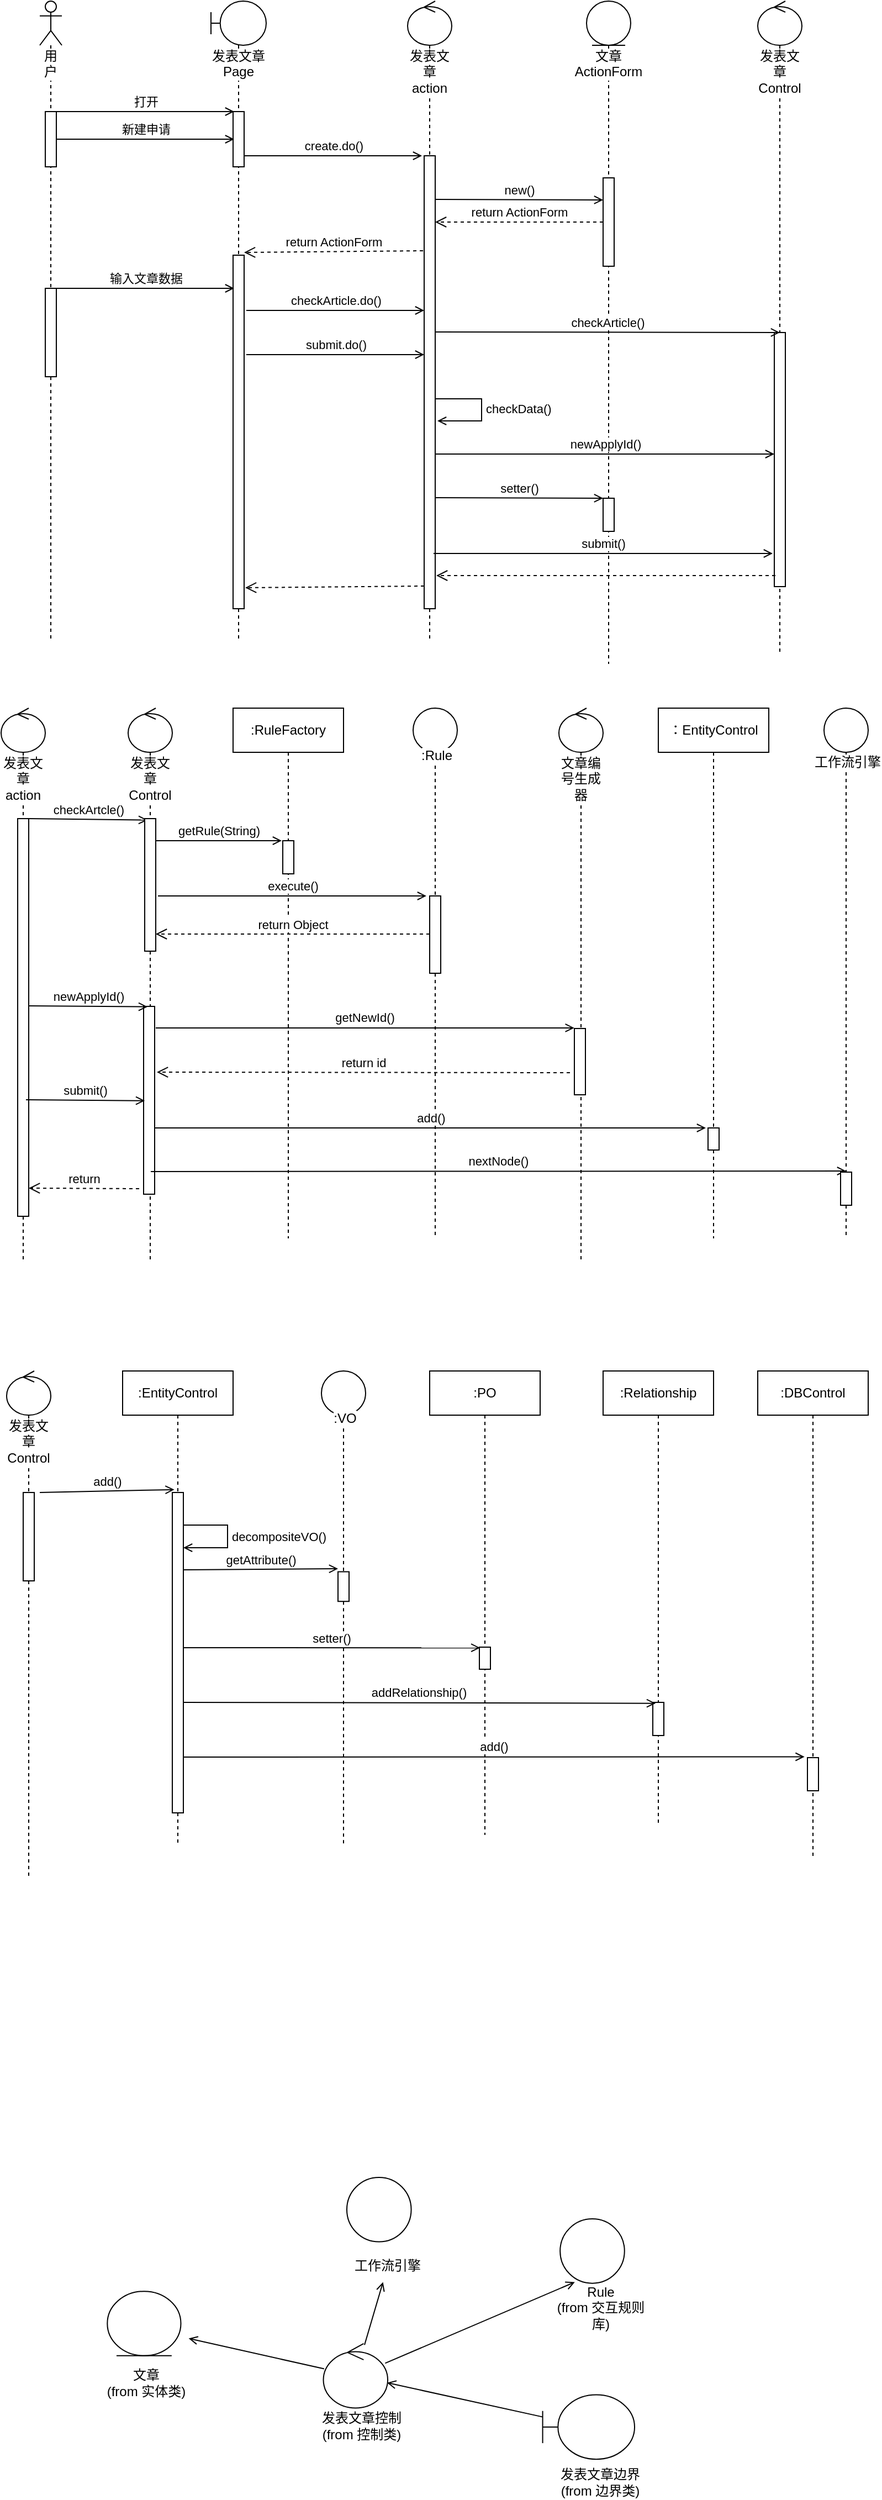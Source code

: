 <mxfile version="10.6.6" type="github"><diagram id="JTDQ1flDZBKSSQf5EzCq" name="Page-1"><mxGraphModel dx="884" dy="516" grid="1" gridSize="10" guides="1" tooltips="1" connect="1" arrows="1" fold="1" page="1" pageScale="1" pageWidth="827" pageHeight="1169" math="0" shadow="0"><root><mxCell id="0"/><mxCell id="1" parent="0"/><mxCell id="gaG_Tp3Y6LI5JRtQcVg3-35" value="" style="group" vertex="1" connectable="0" parent="1"><mxGeometry x="70" y="40" width="690" height="600" as="geometry"/></mxCell><mxCell id="gaG_Tp3Y6LI5JRtQcVg3-1" value="用户" style="shape=umlLifeline;participant=umlActor;perimeter=lifelinePerimeter;whiteSpace=wrap;html=1;container=1;collapsible=0;recursiveResize=0;verticalAlign=top;spacingTop=36;labelBackgroundColor=#ffffff;outlineConnect=0;" vertex="1" parent="gaG_Tp3Y6LI5JRtQcVg3-35"><mxGeometry width="20" height="580" as="geometry"/></mxCell><mxCell id="gaG_Tp3Y6LI5JRtQcVg3-6" value="" style="html=1;points=[];perimeter=orthogonalPerimeter;" vertex="1" parent="gaG_Tp3Y6LI5JRtQcVg3-1"><mxGeometry x="5" y="100" width="10" height="50" as="geometry"/></mxCell><mxCell id="gaG_Tp3Y6LI5JRtQcVg3-20" value="" style="html=1;points=[];perimeter=orthogonalPerimeter;" vertex="1" parent="gaG_Tp3Y6LI5JRtQcVg3-1"><mxGeometry x="5" y="260" width="10" height="80" as="geometry"/></mxCell><mxCell id="gaG_Tp3Y6LI5JRtQcVg3-2" value="发表文章Page" style="shape=umlLifeline;participant=umlBoundary;perimeter=lifelinePerimeter;whiteSpace=wrap;html=1;container=1;collapsible=0;recursiveResize=0;verticalAlign=top;spacingTop=36;labelBackgroundColor=#ffffff;outlineConnect=0;" vertex="1" parent="gaG_Tp3Y6LI5JRtQcVg3-35"><mxGeometry x="155" width="50" height="580" as="geometry"/></mxCell><mxCell id="gaG_Tp3Y6LI5JRtQcVg3-7" value="" style="html=1;points=[];perimeter=orthogonalPerimeter;" vertex="1" parent="gaG_Tp3Y6LI5JRtQcVg3-2"><mxGeometry x="20" y="100" width="10" height="50" as="geometry"/></mxCell><mxCell id="gaG_Tp3Y6LI5JRtQcVg3-18" value="" style="html=1;points=[];perimeter=orthogonalPerimeter;" vertex="1" parent="gaG_Tp3Y6LI5JRtQcVg3-2"><mxGeometry x="20" y="230" width="10" height="320" as="geometry"/></mxCell><mxCell id="gaG_Tp3Y6LI5JRtQcVg3-3" value="发表文章action" style="shape=umlLifeline;participant=umlControl;perimeter=lifelinePerimeter;whiteSpace=wrap;html=1;container=1;collapsible=0;recursiveResize=0;verticalAlign=top;spacingTop=36;labelBackgroundColor=#ffffff;outlineConnect=0;" vertex="1" parent="gaG_Tp3Y6LI5JRtQcVg3-35"><mxGeometry x="333" width="40" height="580" as="geometry"/></mxCell><mxCell id="gaG_Tp3Y6LI5JRtQcVg3-13" value="" style="html=1;points=[];perimeter=orthogonalPerimeter;" vertex="1" parent="gaG_Tp3Y6LI5JRtQcVg3-3"><mxGeometry x="15" y="140" width="10" height="410" as="geometry"/></mxCell><mxCell id="gaG_Tp3Y6LI5JRtQcVg3-4" value="文章 ActionForm" style="shape=umlLifeline;participant=umlEntity;perimeter=lifelinePerimeter;whiteSpace=wrap;html=1;container=1;collapsible=0;recursiveResize=0;verticalAlign=top;spacingTop=36;labelBackgroundColor=#ffffff;outlineConnect=0;" vertex="1" parent="gaG_Tp3Y6LI5JRtQcVg3-35"><mxGeometry x="495" width="40" height="600" as="geometry"/></mxCell><mxCell id="gaG_Tp3Y6LI5JRtQcVg3-15" value="" style="html=1;points=[];perimeter=orthogonalPerimeter;" vertex="1" parent="gaG_Tp3Y6LI5JRtQcVg3-4"><mxGeometry x="15" y="160" width="10" height="80" as="geometry"/></mxCell><mxCell id="gaG_Tp3Y6LI5JRtQcVg3-30" value="" style="html=1;points=[];perimeter=orthogonalPerimeter;" vertex="1" parent="gaG_Tp3Y6LI5JRtQcVg3-4"><mxGeometry x="15" y="450" width="10" height="30" as="geometry"/></mxCell><mxCell id="gaG_Tp3Y6LI5JRtQcVg3-5" value="发表文章Control" style="shape=umlLifeline;participant=umlControl;perimeter=lifelinePerimeter;whiteSpace=wrap;html=1;container=1;collapsible=0;recursiveResize=0;verticalAlign=top;spacingTop=36;labelBackgroundColor=#ffffff;outlineConnect=0;" vertex="1" parent="gaG_Tp3Y6LI5JRtQcVg3-35"><mxGeometry x="650" width="40" height="590" as="geometry"/></mxCell><mxCell id="gaG_Tp3Y6LI5JRtQcVg3-24" value="" style="html=1;points=[];perimeter=orthogonalPerimeter;" vertex="1" parent="gaG_Tp3Y6LI5JRtQcVg3-5"><mxGeometry x="15" y="300" width="10" height="230" as="geometry"/></mxCell><mxCell id="gaG_Tp3Y6LI5JRtQcVg3-10" value="打开" style="html=1;verticalAlign=bottom;endArrow=open;entryX=0.1;entryY=0;entryDx=0;entryDy=0;entryPerimeter=0;endFill=0;" edge="1" parent="gaG_Tp3Y6LI5JRtQcVg3-35" target="gaG_Tp3Y6LI5JRtQcVg3-7"><mxGeometry width="80" relative="1" as="geometry"><mxPoint x="15" y="100" as="sourcePoint"/><mxPoint x="95" y="100" as="targetPoint"/></mxGeometry></mxCell><mxCell id="gaG_Tp3Y6LI5JRtQcVg3-11" value="新建申请" style="html=1;verticalAlign=bottom;endArrow=open;entryX=0.1;entryY=0;entryDx=0;entryDy=0;entryPerimeter=0;endFill=0;" edge="1" parent="gaG_Tp3Y6LI5JRtQcVg3-35"><mxGeometry width="80" relative="1" as="geometry"><mxPoint x="15" y="125" as="sourcePoint"/><mxPoint x="176" y="125" as="targetPoint"/></mxGeometry></mxCell><mxCell id="gaG_Tp3Y6LI5JRtQcVg3-14" value="create.do()&lt;br&gt;" style="html=1;verticalAlign=bottom;endArrow=open;entryX=0.1;entryY=0;entryDx=0;entryDy=0;entryPerimeter=0;endFill=0;" edge="1" parent="gaG_Tp3Y6LI5JRtQcVg3-35"><mxGeometry width="80" relative="1" as="geometry"><mxPoint x="185" y="140" as="sourcePoint"/><mxPoint x="346" y="140" as="targetPoint"/></mxGeometry></mxCell><mxCell id="gaG_Tp3Y6LI5JRtQcVg3-16" value="new()&lt;br&gt;" style="html=1;verticalAlign=bottom;endArrow=open;endFill=0;" edge="1" parent="gaG_Tp3Y6LI5JRtQcVg3-35"><mxGeometry width="80" relative="1" as="geometry"><mxPoint x="358" y="179.5" as="sourcePoint"/><mxPoint x="510" y="180" as="targetPoint"/></mxGeometry></mxCell><mxCell id="gaG_Tp3Y6LI5JRtQcVg3-17" value="return ActionForm" style="html=1;verticalAlign=bottom;endArrow=open;dashed=1;endSize=8;" edge="1" parent="gaG_Tp3Y6LI5JRtQcVg3-35" source="gaG_Tp3Y6LI5JRtQcVg3-15" target="gaG_Tp3Y6LI5JRtQcVg3-13"><mxGeometry relative="1" as="geometry"><mxPoint x="470" y="210" as="sourcePoint"/><mxPoint x="390" y="210" as="targetPoint"/></mxGeometry></mxCell><mxCell id="gaG_Tp3Y6LI5JRtQcVg3-19" value="return ActionForm" style="html=1;verticalAlign=bottom;endArrow=open;dashed=1;endSize=8;exitX=-0.1;exitY=0.49;exitDx=0;exitDy=0;exitPerimeter=0;" edge="1" parent="gaG_Tp3Y6LI5JRtQcVg3-35"><mxGeometry relative="1" as="geometry"><mxPoint x="347" y="226" as="sourcePoint"/><mxPoint x="185" y="227.5" as="targetPoint"/></mxGeometry></mxCell><mxCell id="gaG_Tp3Y6LI5JRtQcVg3-21" value="输入文章数据" style="html=1;verticalAlign=bottom;endArrow=open;entryX=0.1;entryY=0;entryDx=0;entryDy=0;entryPerimeter=0;endFill=0;" edge="1" parent="gaG_Tp3Y6LI5JRtQcVg3-35"><mxGeometry width="80" relative="1" as="geometry"><mxPoint x="15" y="260" as="sourcePoint"/><mxPoint x="176" y="260" as="targetPoint"/></mxGeometry></mxCell><mxCell id="gaG_Tp3Y6LI5JRtQcVg3-23" value="checkArticle.do()&lt;br&gt;" style="html=1;verticalAlign=bottom;endArrow=open;entryX=0.1;entryY=0;entryDx=0;entryDy=0;entryPerimeter=0;endFill=0;" edge="1" parent="gaG_Tp3Y6LI5JRtQcVg3-35"><mxGeometry width="80" relative="1" as="geometry"><mxPoint x="187" y="280" as="sourcePoint"/><mxPoint x="348" y="280" as="targetPoint"/></mxGeometry></mxCell><mxCell id="gaG_Tp3Y6LI5JRtQcVg3-25" value="checkArticle()&lt;br&gt;" style="html=1;verticalAlign=bottom;endArrow=open;endFill=0;" edge="1" parent="gaG_Tp3Y6LI5JRtQcVg3-35"><mxGeometry width="80" relative="1" as="geometry"><mxPoint x="358" y="299.5" as="sourcePoint"/><mxPoint x="670" y="300" as="targetPoint"/></mxGeometry></mxCell><mxCell id="gaG_Tp3Y6LI5JRtQcVg3-26" value="submit.do()&lt;br&gt;" style="html=1;verticalAlign=bottom;endArrow=open;entryX=0.1;entryY=0;entryDx=0;entryDy=0;entryPerimeter=0;endFill=0;" edge="1" parent="gaG_Tp3Y6LI5JRtQcVg3-35"><mxGeometry width="80" relative="1" as="geometry"><mxPoint x="187" y="320" as="sourcePoint"/><mxPoint x="348" y="320" as="targetPoint"/></mxGeometry></mxCell><mxCell id="gaG_Tp3Y6LI5JRtQcVg3-28" value="checkData()" style="edgeStyle=orthogonalEdgeStyle;html=1;align=left;spacingLeft=2;endArrow=open;rounded=0;endFill=0;" edge="1" parent="gaG_Tp3Y6LI5JRtQcVg3-35" source="gaG_Tp3Y6LI5JRtQcVg3-13"><mxGeometry relative="1" as="geometry"><mxPoint x="410" y="360" as="sourcePoint"/><Array as="points"><mxPoint x="400" y="360"/><mxPoint x="400" y="380"/></Array><mxPoint x="360" y="380" as="targetPoint"/></mxGeometry></mxCell><mxCell id="gaG_Tp3Y6LI5JRtQcVg3-29" value="newApplyId()&lt;br&gt;" style="html=1;verticalAlign=bottom;endArrow=open;endFill=0;" edge="1" parent="gaG_Tp3Y6LI5JRtQcVg3-35" target="gaG_Tp3Y6LI5JRtQcVg3-24"><mxGeometry width="80" relative="1" as="geometry"><mxPoint x="358" y="410" as="sourcePoint"/><mxPoint x="660" y="411" as="targetPoint"/></mxGeometry></mxCell><mxCell id="gaG_Tp3Y6LI5JRtQcVg3-31" value="setter()&lt;br&gt;" style="html=1;verticalAlign=bottom;endArrow=open;endFill=0;" edge="1" parent="gaG_Tp3Y6LI5JRtQcVg3-35"><mxGeometry width="80" relative="1" as="geometry"><mxPoint x="358" y="449.5" as="sourcePoint"/><mxPoint x="510" y="450" as="targetPoint"/></mxGeometry></mxCell><mxCell id="gaG_Tp3Y6LI5JRtQcVg3-32" value="submit()&lt;br&gt;" style="html=1;verticalAlign=bottom;endArrow=open;endFill=0;" edge="1" parent="gaG_Tp3Y6LI5JRtQcVg3-35"><mxGeometry width="80" relative="1" as="geometry"><mxPoint x="356.5" y="500" as="sourcePoint"/><mxPoint x="663.5" y="500" as="targetPoint"/></mxGeometry></mxCell><mxCell id="gaG_Tp3Y6LI5JRtQcVg3-33" value="" style="html=1;verticalAlign=bottom;endArrow=open;dashed=1;endSize=8;" edge="1" parent="gaG_Tp3Y6LI5JRtQcVg3-35"><mxGeometry relative="1" as="geometry"><mxPoint x="666" y="520" as="sourcePoint"/><mxPoint x="359" y="520" as="targetPoint"/></mxGeometry></mxCell><mxCell id="gaG_Tp3Y6LI5JRtQcVg3-34" value="" style="html=1;verticalAlign=bottom;endArrow=open;dashed=1;endSize=8;exitX=-0.1;exitY=0.49;exitDx=0;exitDy=0;exitPerimeter=0;" edge="1" parent="gaG_Tp3Y6LI5JRtQcVg3-35"><mxGeometry relative="1" as="geometry"><mxPoint x="348" y="529.5" as="sourcePoint"/><mxPoint x="186" y="531" as="targetPoint"/></mxGeometry></mxCell><mxCell id="gaG_Tp3Y6LI5JRtQcVg3-36" value="发表文章action" style="shape=umlLifeline;participant=umlControl;perimeter=lifelinePerimeter;whiteSpace=wrap;html=1;container=1;collapsible=0;recursiveResize=0;verticalAlign=top;spacingTop=36;labelBackgroundColor=#ffffff;outlineConnect=0;" vertex="1" parent="1"><mxGeometry x="35" y="680" width="40" height="500" as="geometry"/></mxCell><mxCell id="gaG_Tp3Y6LI5JRtQcVg3-49" value="" style="html=1;points=[];perimeter=orthogonalPerimeter;" vertex="1" parent="gaG_Tp3Y6LI5JRtQcVg3-36"><mxGeometry x="15" y="100" width="10" height="360" as="geometry"/></mxCell><mxCell id="gaG_Tp3Y6LI5JRtQcVg3-51" value="checkArtcle()" style="html=1;verticalAlign=bottom;endArrow=open;entryX=0.258;entryY=0.011;entryDx=0;entryDy=0;entryPerimeter=0;endFill=0;" edge="1" parent="gaG_Tp3Y6LI5JRtQcVg3-36" target="gaG_Tp3Y6LI5JRtQcVg3-50"><mxGeometry width="80" relative="1" as="geometry"><mxPoint x="25" y="100" as="sourcePoint"/><mxPoint x="105" y="100" as="targetPoint"/></mxGeometry></mxCell><mxCell id="gaG_Tp3Y6LI5JRtQcVg3-37" value="发表文章Control" style="shape=umlLifeline;participant=umlControl;perimeter=lifelinePerimeter;whiteSpace=wrap;html=1;container=1;collapsible=0;recursiveResize=0;verticalAlign=top;spacingTop=36;labelBackgroundColor=#ffffff;outlineConnect=0;" vertex="1" parent="1"><mxGeometry x="150" y="680" width="40" height="500" as="geometry"/></mxCell><mxCell id="gaG_Tp3Y6LI5JRtQcVg3-50" value="" style="html=1;points=[];perimeter=orthogonalPerimeter;" vertex="1" parent="gaG_Tp3Y6LI5JRtQcVg3-37"><mxGeometry x="15" y="100" width="10" height="120" as="geometry"/></mxCell><mxCell id="gaG_Tp3Y6LI5JRtQcVg3-60" value="" style="html=1;points=[];perimeter=orthogonalPerimeter;" vertex="1" parent="gaG_Tp3Y6LI5JRtQcVg3-37"><mxGeometry x="14" y="270" width="10" height="170" as="geometry"/></mxCell><mxCell id="gaG_Tp3Y6LI5JRtQcVg3-38" value=":RuleFactory" style="shape=umlLifeline;perimeter=lifelinePerimeter;whiteSpace=wrap;html=1;container=1;collapsible=0;recursiveResize=0;outlineConnect=0;" vertex="1" parent="1"><mxGeometry x="245" y="680" width="100" height="480" as="geometry"/></mxCell><mxCell id="gaG_Tp3Y6LI5JRtQcVg3-52" value="" style="html=1;points=[];perimeter=orthogonalPerimeter;" vertex="1" parent="gaG_Tp3Y6LI5JRtQcVg3-38"><mxGeometry x="45" y="120" width="10" height="30" as="geometry"/></mxCell><mxCell id="gaG_Tp3Y6LI5JRtQcVg3-39" value="文章编号生成器" style="shape=umlLifeline;participant=umlControl;perimeter=lifelinePerimeter;whiteSpace=wrap;html=1;container=1;collapsible=0;recursiveResize=0;verticalAlign=top;spacingTop=36;labelBackgroundColor=#ffffff;outlineConnect=0;" vertex="1" parent="1"><mxGeometry x="540" y="680" width="40" height="500" as="geometry"/></mxCell><mxCell id="gaG_Tp3Y6LI5JRtQcVg3-62" value="" style="html=1;points=[];perimeter=orthogonalPerimeter;" vertex="1" parent="gaG_Tp3Y6LI5JRtQcVg3-39"><mxGeometry x="14" y="290" width="10" height="60" as="geometry"/></mxCell><mxCell id="gaG_Tp3Y6LI5JRtQcVg3-42" value="" style="group" vertex="1" connectable="0" parent="1"><mxGeometry x="408" y="680" width="40" height="480" as="geometry"/></mxCell><mxCell id="gaG_Tp3Y6LI5JRtQcVg3-41" style="edgeStyle=orthogonalEdgeStyle;rounded=0;orthogonalLoop=1;jettySize=auto;html=1;endArrow=none;endFill=0;dashed=1;" edge="1" parent="gaG_Tp3Y6LI5JRtQcVg3-42" source="gaG_Tp3Y6LI5JRtQcVg3-55"><mxGeometry relative="1" as="geometry"><mxPoint x="20" y="480" as="targetPoint"/></mxGeometry></mxCell><mxCell id="gaG_Tp3Y6LI5JRtQcVg3-40" value="" style="ellipse;whiteSpace=wrap;html=1;aspect=fixed;" vertex="1" parent="gaG_Tp3Y6LI5JRtQcVg3-42"><mxGeometry width="40" height="40" as="geometry"/></mxCell><mxCell id="gaG_Tp3Y6LI5JRtQcVg3-55" value="" style="html=1;points=[];perimeter=orthogonalPerimeter;" vertex="1" parent="gaG_Tp3Y6LI5JRtQcVg3-42"><mxGeometry x="15" y="170" width="10" height="70" as="geometry"/></mxCell><mxCell id="gaG_Tp3Y6LI5JRtQcVg3-56" style="edgeStyle=orthogonalEdgeStyle;rounded=0;orthogonalLoop=1;jettySize=auto;html=1;endArrow=none;endFill=0;dashed=1;" edge="1" parent="gaG_Tp3Y6LI5JRtQcVg3-42" source="gaG_Tp3Y6LI5JRtQcVg3-40" target="gaG_Tp3Y6LI5JRtQcVg3-55"><mxGeometry relative="1" as="geometry"><mxPoint x="428" y="1160" as="targetPoint"/><mxPoint x="428" y="720" as="sourcePoint"/></mxGeometry></mxCell><mxCell id="gaG_Tp3Y6LI5JRtQcVg3-57" value=":Rule" style="text;html=1;resizable=0;points=[];align=center;verticalAlign=middle;labelBackgroundColor=#ffffff;" vertex="1" connectable="0" parent="gaG_Tp3Y6LI5JRtQcVg3-56"><mxGeometry x="-0.956" y="1" relative="1" as="geometry"><mxPoint as="offset"/></mxGeometry></mxCell><mxCell id="gaG_Tp3Y6LI5JRtQcVg3-71" value="nextNode()" style="html=1;verticalAlign=bottom;endArrow=open;endFill=0;" edge="1" parent="gaG_Tp3Y6LI5JRtQcVg3-42"><mxGeometry width="80" relative="1" as="geometry"><mxPoint x="-237.5" y="419.5" as="sourcePoint"/><mxPoint x="392" y="419" as="targetPoint"/></mxGeometry></mxCell><mxCell id="gaG_Tp3Y6LI5JRtQcVg3-44" value="：EntityControl" style="shape=umlLifeline;perimeter=lifelinePerimeter;whiteSpace=wrap;html=1;container=1;collapsible=0;recursiveResize=0;outlineConnect=0;" vertex="1" parent="1"><mxGeometry x="630" y="680" width="100" height="480" as="geometry"/></mxCell><mxCell id="gaG_Tp3Y6LI5JRtQcVg3-66" value="" style="html=1;points=[];perimeter=orthogonalPerimeter;" vertex="1" parent="gaG_Tp3Y6LI5JRtQcVg3-44"><mxGeometry x="45" y="380" width="10" height="20" as="geometry"/></mxCell><mxCell id="gaG_Tp3Y6LI5JRtQcVg3-45" value="" style="group" vertex="1" connectable="0" parent="1"><mxGeometry x="780" y="680" width="40" height="500" as="geometry"/></mxCell><mxCell id="gaG_Tp3Y6LI5JRtQcVg3-46" style="edgeStyle=orthogonalEdgeStyle;rounded=0;orthogonalLoop=1;jettySize=auto;html=1;endArrow=none;endFill=0;dashed=1;" edge="1" parent="gaG_Tp3Y6LI5JRtQcVg3-45" source="gaG_Tp3Y6LI5JRtQcVg3-68"><mxGeometry relative="1" as="geometry"><mxPoint x="20" y="480" as="targetPoint"/></mxGeometry></mxCell><mxCell id="gaG_Tp3Y6LI5JRtQcVg3-48" value="" style="ellipse;whiteSpace=wrap;html=1;aspect=fixed;" vertex="1" parent="gaG_Tp3Y6LI5JRtQcVg3-45"><mxGeometry width="40" height="40" as="geometry"/></mxCell><mxCell id="gaG_Tp3Y6LI5JRtQcVg3-68" value="" style="html=1;points=[];perimeter=orthogonalPerimeter;" vertex="1" parent="gaG_Tp3Y6LI5JRtQcVg3-45"><mxGeometry x="15" y="420" width="10" height="30" as="geometry"/></mxCell><mxCell id="gaG_Tp3Y6LI5JRtQcVg3-69" style="edgeStyle=orthogonalEdgeStyle;rounded=0;orthogonalLoop=1;jettySize=auto;html=1;endArrow=none;endFill=0;dashed=1;" edge="1" parent="gaG_Tp3Y6LI5JRtQcVg3-45" source="gaG_Tp3Y6LI5JRtQcVg3-48" target="gaG_Tp3Y6LI5JRtQcVg3-68"><mxGeometry relative="1" as="geometry"><mxPoint x="800" y="1160" as="targetPoint"/><mxPoint x="800" y="720" as="sourcePoint"/></mxGeometry></mxCell><mxCell id="gaG_Tp3Y6LI5JRtQcVg3-70" value="工作流引擎" style="text;html=1;resizable=0;points=[];align=center;verticalAlign=middle;labelBackgroundColor=#ffffff;" vertex="1" connectable="0" parent="gaG_Tp3Y6LI5JRtQcVg3-69"><mxGeometry x="-0.956" y="1" relative="1" as="geometry"><mxPoint as="offset"/></mxGeometry></mxCell><mxCell id="gaG_Tp3Y6LI5JRtQcVg3-54" value="getRule(String)" style="html=1;verticalAlign=bottom;endArrow=open;endFill=0;" edge="1" parent="1"><mxGeometry width="80" relative="1" as="geometry"><mxPoint x="175" y="800" as="sourcePoint"/><mxPoint x="289" y="800" as="targetPoint"/></mxGeometry></mxCell><mxCell id="gaG_Tp3Y6LI5JRtQcVg3-58" value="execute()" style="html=1;verticalAlign=bottom;endArrow=open;endFill=0;" edge="1" parent="1"><mxGeometry width="80" relative="1" as="geometry"><mxPoint x="177" y="850" as="sourcePoint"/><mxPoint x="420" y="850" as="targetPoint"/></mxGeometry></mxCell><mxCell id="gaG_Tp3Y6LI5JRtQcVg3-59" value="return Object" style="html=1;verticalAlign=bottom;endArrow=open;dashed=1;endSize=8;" edge="1" parent="1" target="gaG_Tp3Y6LI5JRtQcVg3-50"><mxGeometry relative="1" as="geometry"><mxPoint x="423" y="884.5" as="sourcePoint"/><mxPoint x="180" y="880" as="targetPoint"/></mxGeometry></mxCell><mxCell id="gaG_Tp3Y6LI5JRtQcVg3-61" value="newApplyId()" style="html=1;verticalAlign=bottom;endArrow=open;entryX=0.258;entryY=0.011;entryDx=0;entryDy=0;entryPerimeter=0;endFill=0;" edge="1" parent="1"><mxGeometry width="80" relative="1" as="geometry"><mxPoint x="60" y="949.5" as="sourcePoint"/><mxPoint x="167.579" y="950.342" as="targetPoint"/></mxGeometry></mxCell><mxCell id="gaG_Tp3Y6LI5JRtQcVg3-63" value="getNewId()" style="html=1;verticalAlign=bottom;endArrow=open;endFill=0;entryX=-0.011;entryY=-0.009;entryDx=0;entryDy=0;entryPerimeter=0;" edge="1" parent="1" target="gaG_Tp3Y6LI5JRtQcVg3-62"><mxGeometry width="80" relative="1" as="geometry"><mxPoint x="175" y="969.5" as="sourcePoint"/><mxPoint x="550" y="970" as="targetPoint"/></mxGeometry></mxCell><mxCell id="gaG_Tp3Y6LI5JRtQcVg3-64" value="return id" style="html=1;verticalAlign=bottom;endArrow=open;dashed=1;endSize=8;" edge="1" parent="1"><mxGeometry relative="1" as="geometry"><mxPoint x="550" y="1010" as="sourcePoint"/><mxPoint x="176" y="1009.5" as="targetPoint"/></mxGeometry></mxCell><mxCell id="gaG_Tp3Y6LI5JRtQcVg3-65" value="submit()" style="html=1;verticalAlign=bottom;endArrow=open;entryX=0.258;entryY=0.011;entryDx=0;entryDy=0;entryPerimeter=0;endFill=0;" edge="1" parent="1"><mxGeometry width="80" relative="1" as="geometry"><mxPoint x="57.5" y="1034.5" as="sourcePoint"/><mxPoint x="165.079" y="1035.342" as="targetPoint"/></mxGeometry></mxCell><mxCell id="gaG_Tp3Y6LI5JRtQcVg3-67" value="add()" style="html=1;verticalAlign=bottom;endArrow=open;endFill=0;" edge="1" parent="1"><mxGeometry width="80" relative="1" as="geometry"><mxPoint x="174" y="1060" as="sourcePoint"/><mxPoint x="673" y="1060" as="targetPoint"/></mxGeometry></mxCell><mxCell id="gaG_Tp3Y6LI5JRtQcVg3-73" value="return" style="html=1;verticalAlign=bottom;endArrow=open;dashed=1;endSize=8;" edge="1" parent="1"><mxGeometry relative="1" as="geometry"><mxPoint x="160" y="1115" as="sourcePoint"/><mxPoint x="60" y="1114.5" as="targetPoint"/></mxGeometry></mxCell><mxCell id="gaG_Tp3Y6LI5JRtQcVg3-74" value="发表文章Control" style="shape=umlLifeline;participant=umlControl;perimeter=lifelinePerimeter;whiteSpace=wrap;html=1;container=1;collapsible=0;recursiveResize=0;verticalAlign=top;spacingTop=36;labelBackgroundColor=#ffffff;outlineConnect=0;" vertex="1" parent="1"><mxGeometry x="40" y="1280" width="40" height="460" as="geometry"/></mxCell><mxCell id="gaG_Tp3Y6LI5JRtQcVg3-87" value="" style="html=1;points=[];perimeter=orthogonalPerimeter;" vertex="1" parent="gaG_Tp3Y6LI5JRtQcVg3-74"><mxGeometry x="15" y="110" width="10" height="80" as="geometry"/></mxCell><mxCell id="gaG_Tp3Y6LI5JRtQcVg3-89" value="add()" style="html=1;verticalAlign=bottom;endArrow=open;entryX=0.179;entryY=-0.009;entryDx=0;entryDy=0;entryPerimeter=0;endFill=0;" edge="1" parent="gaG_Tp3Y6LI5JRtQcVg3-74" target="gaG_Tp3Y6LI5JRtQcVg3-88"><mxGeometry width="80" relative="1" as="geometry"><mxPoint x="30" y="110" as="sourcePoint"/><mxPoint x="110" y="110" as="targetPoint"/></mxGeometry></mxCell><mxCell id="gaG_Tp3Y6LI5JRtQcVg3-75" value=":EntityControl" style="shape=umlLifeline;perimeter=lifelinePerimeter;whiteSpace=wrap;html=1;container=1;collapsible=0;recursiveResize=0;outlineConnect=0;" vertex="1" parent="1"><mxGeometry x="145" y="1280" width="100" height="430" as="geometry"/></mxCell><mxCell id="gaG_Tp3Y6LI5JRtQcVg3-88" value="" style="html=1;points=[];perimeter=orthogonalPerimeter;" vertex="1" parent="gaG_Tp3Y6LI5JRtQcVg3-75"><mxGeometry x="45" y="110" width="10" height="290" as="geometry"/></mxCell><mxCell id="gaG_Tp3Y6LI5JRtQcVg3-83" value="" style="group" vertex="1" connectable="0" parent="1"><mxGeometry x="325" y="1280" width="40" height="430" as="geometry"/></mxCell><mxCell id="gaG_Tp3Y6LI5JRtQcVg3-78" value="" style="ellipse;whiteSpace=wrap;html=1;aspect=fixed;" vertex="1" parent="gaG_Tp3Y6LI5JRtQcVg3-83"><mxGeometry width="40" height="40" as="geometry"/></mxCell><mxCell id="gaG_Tp3Y6LI5JRtQcVg3-80" style="edgeStyle=orthogonalEdgeStyle;rounded=0;orthogonalLoop=1;jettySize=auto;html=1;endArrow=none;endFill=0;dashed=1;" edge="1" parent="gaG_Tp3Y6LI5JRtQcVg3-83" source="gaG_Tp3Y6LI5JRtQcVg3-93"><mxGeometry relative="1" as="geometry"><mxPoint x="20" y="430" as="targetPoint"/><mxPoint x="428" y="966.943" as="sourcePoint"/></mxGeometry></mxCell><mxCell id="gaG_Tp3Y6LI5JRtQcVg3-93" value="" style="html=1;points=[];perimeter=orthogonalPerimeter;" vertex="1" parent="gaG_Tp3Y6LI5JRtQcVg3-83"><mxGeometry x="15" y="181.736" width="10" height="26.86" as="geometry"/></mxCell><mxCell id="gaG_Tp3Y6LI5JRtQcVg3-94" style="edgeStyle=orthogonalEdgeStyle;rounded=0;orthogonalLoop=1;jettySize=auto;html=1;endArrow=none;endFill=0;dashed=1;" edge="1" parent="gaG_Tp3Y6LI5JRtQcVg3-83" source="gaG_Tp3Y6LI5JRtQcVg3-78" target="gaG_Tp3Y6LI5JRtQcVg3-93"><mxGeometry relative="1" as="geometry"><mxPoint x="345" y="2148.763" as="targetPoint"/><mxPoint x="345" y="1772.482" as="sourcePoint"/></mxGeometry></mxCell><mxCell id="gaG_Tp3Y6LI5JRtQcVg3-95" value=":VO" style="text;html=1;resizable=0;points=[];align=center;verticalAlign=middle;labelBackgroundColor=#ffffff;" vertex="1" connectable="0" parent="gaG_Tp3Y6LI5JRtQcVg3-94"><mxGeometry x="-0.956" y="1" relative="1" as="geometry"><mxPoint as="offset"/></mxGeometry></mxCell><mxCell id="gaG_Tp3Y6LI5JRtQcVg3-84" value=":PO" style="shape=umlLifeline;perimeter=lifelinePerimeter;whiteSpace=wrap;html=1;container=1;collapsible=0;recursiveResize=0;outlineConnect=0;" vertex="1" parent="1"><mxGeometry x="423" y="1280" width="100" height="420" as="geometry"/></mxCell><mxCell id="gaG_Tp3Y6LI5JRtQcVg3-98" value="" style="html=1;points=[];perimeter=orthogonalPerimeter;" vertex="1" parent="gaG_Tp3Y6LI5JRtQcVg3-84"><mxGeometry x="45" y="250" width="10" height="20" as="geometry"/></mxCell><mxCell id="gaG_Tp3Y6LI5JRtQcVg3-85" value=":Relationship" style="shape=umlLifeline;perimeter=lifelinePerimeter;whiteSpace=wrap;html=1;container=1;collapsible=0;recursiveResize=0;outlineConnect=0;" vertex="1" parent="1"><mxGeometry x="580" y="1280" width="100" height="410" as="geometry"/></mxCell><mxCell id="gaG_Tp3Y6LI5JRtQcVg3-100" value="" style="html=1;points=[];perimeter=orthogonalPerimeter;" vertex="1" parent="gaG_Tp3Y6LI5JRtQcVg3-85"><mxGeometry x="45" y="300" width="10" height="30" as="geometry"/></mxCell><mxCell id="gaG_Tp3Y6LI5JRtQcVg3-86" value=":DBControl" style="shape=umlLifeline;perimeter=lifelinePerimeter;whiteSpace=wrap;html=1;container=1;collapsible=0;recursiveResize=0;outlineConnect=0;" vertex="1" parent="1"><mxGeometry x="720" y="1280" width="100" height="440" as="geometry"/></mxCell><mxCell id="gaG_Tp3Y6LI5JRtQcVg3-102" value="" style="html=1;points=[];perimeter=orthogonalPerimeter;" vertex="1" parent="gaG_Tp3Y6LI5JRtQcVg3-86"><mxGeometry x="45" y="350" width="10" height="30" as="geometry"/></mxCell><mxCell id="gaG_Tp3Y6LI5JRtQcVg3-91" value="decompositeVO()" style="edgeStyle=orthogonalEdgeStyle;html=1;align=left;spacingLeft=2;endArrow=open;rounded=0;endFill=0;" edge="1" parent="1"><mxGeometry relative="1" as="geometry"><mxPoint x="200.5" y="1419.5" as="sourcePoint"/><Array as="points"><mxPoint x="240" y="1420"/><mxPoint x="240" y="1440"/></Array><mxPoint x="200" y="1440" as="targetPoint"/></mxGeometry></mxCell><mxCell id="gaG_Tp3Y6LI5JRtQcVg3-96" value="getAttribute()" style="html=1;verticalAlign=bottom;endArrow=open;endFill=0;" edge="1" parent="1"><mxGeometry width="80" relative="1" as="geometry"><mxPoint x="200" y="1460" as="sourcePoint"/><mxPoint x="340" y="1459" as="targetPoint"/></mxGeometry></mxCell><mxCell id="gaG_Tp3Y6LI5JRtQcVg3-99" value="setter()" style="html=1;verticalAlign=bottom;endArrow=open;endFill=0;entryX=0.063;entryY=0.03;entryDx=0;entryDy=0;entryPerimeter=0;" edge="1" parent="1" target="gaG_Tp3Y6LI5JRtQcVg3-98"><mxGeometry width="80" relative="1" as="geometry"><mxPoint x="200" y="1530.5" as="sourcePoint"/><mxPoint x="340" y="1529.5" as="targetPoint"/></mxGeometry></mxCell><mxCell id="gaG_Tp3Y6LI5JRtQcVg3-101" value="addRelationship()" style="html=1;verticalAlign=bottom;endArrow=open;endFill=0;entryX=0.258;entryY=0.028;entryDx=0;entryDy=0;entryPerimeter=0;" edge="1" parent="1" target="gaG_Tp3Y6LI5JRtQcVg3-100"><mxGeometry width="80" relative="1" as="geometry"><mxPoint x="199.5" y="1580" as="sourcePoint"/><mxPoint x="468.132" y="1579.816" as="targetPoint"/></mxGeometry></mxCell><mxCell id="gaG_Tp3Y6LI5JRtQcVg3-103" value="add()" style="html=1;verticalAlign=bottom;endArrow=open;endFill=0;entryX=-0.268;entryY=-0.025;entryDx=0;entryDy=0;entryPerimeter=0;" edge="1" parent="1" target="gaG_Tp3Y6LI5JRtQcVg3-102"><mxGeometry width="80" relative="1" as="geometry"><mxPoint x="200" y="1629.5" as="sourcePoint"/><mxPoint x="628.079" y="1630.342" as="targetPoint"/></mxGeometry></mxCell><mxCell id="gaG_Tp3Y6LI5JRtQcVg3-124" value="" style="group" vertex="1" connectable="0" parent="1"><mxGeometry x="127" y="2010" width="494" height="290" as="geometry"/></mxCell><mxCell id="gaG_Tp3Y6LI5JRtQcVg3-113" value="" style="group" vertex="1" connectable="0" parent="gaG_Tp3Y6LI5JRtQcVg3-124"><mxGeometry x="194.77" y="150.465" width="79.073" height="88.166" as="geometry"/></mxCell><mxCell id="gaG_Tp3Y6LI5JRtQcVg3-106" value="" style="ellipse;shape=umlControl;whiteSpace=wrap;html=1;" vertex="1" parent="gaG_Tp3Y6LI5JRtQcVg3-113"><mxGeometry x="4.994" width="58.265" height="58.291" as="geometry"/></mxCell><mxCell id="gaG_Tp3Y6LI5JRtQcVg3-108" value="发表文章控制&lt;br&gt;(from 控制类)" style="text;html=1;strokeColor=none;fillColor=none;align=center;verticalAlign=middle;whiteSpace=wrap;rounded=0;" vertex="1" parent="gaG_Tp3Y6LI5JRtQcVg3-113"><mxGeometry y="60.477" width="79.073" height="27.688" as="geometry"/></mxCell><mxCell id="gaG_Tp3Y6LI5JRtQcVg3-114" value="" style="group" vertex="1" connectable="0" parent="gaG_Tp3Y6LI5JRtQcVg3-124"><mxGeometry y="103.103" width="79.073" height="96.91" as="geometry"/></mxCell><mxCell id="gaG_Tp3Y6LI5JRtQcVg3-105" value="" style="ellipse;shape=umlEntity;whiteSpace=wrap;html=1;" vertex="1" parent="gaG_Tp3Y6LI5JRtQcVg3-114"><mxGeometry x="4.162" width="66.588" height="58.291" as="geometry"/></mxCell><mxCell id="gaG_Tp3Y6LI5JRtQcVg3-109" value="文章&lt;br&gt;(from 实体类)" style="text;html=1;strokeColor=none;fillColor=none;align=center;verticalAlign=middle;whiteSpace=wrap;rounded=0;" vertex="1" parent="gaG_Tp3Y6LI5JRtQcVg3-114"><mxGeometry y="69.221" width="79.073" height="27.688" as="geometry"/></mxCell><mxCell id="gaG_Tp3Y6LI5JRtQcVg3-115" value="" style="group" vertex="1" connectable="0" parent="gaG_Tp3Y6LI5JRtQcVg3-124"><mxGeometry x="408.268" y="37.525" width="85.732" height="94.724" as="geometry"/></mxCell><mxCell id="gaG_Tp3Y6LI5JRtQcVg3-107" value="" style="ellipse;whiteSpace=wrap;html=1;aspect=fixed;" vertex="1" parent="gaG_Tp3Y6LI5JRtQcVg3-115"><mxGeometry x="5.826" width="58.291" height="58.291" as="geometry"/></mxCell><mxCell id="gaG_Tp3Y6LI5JRtQcVg3-110" value="Rule&lt;br&gt;(from 交互规则库)" style="text;html=1;strokeColor=none;fillColor=none;align=center;verticalAlign=middle;whiteSpace=wrap;rounded=0;" vertex="1" parent="gaG_Tp3Y6LI5JRtQcVg3-115"><mxGeometry y="65.578" width="85.732" height="29.146" as="geometry"/></mxCell><mxCell id="gaG_Tp3Y6LI5JRtQcVg3-116" value="" style="group" vertex="1" connectable="0" parent="gaG_Tp3Y6LI5JRtQcVg3-124"><mxGeometry x="398.28" y="196.81" width="91.559" height="93.19" as="geometry"/></mxCell><mxCell id="gaG_Tp3Y6LI5JRtQcVg3-104" value="" style="shape=umlBoundary;whiteSpace=wrap;html=1;" vertex="1" parent="gaG_Tp3Y6LI5JRtQcVg3-116"><mxGeometry width="83.235" height="58.291" as="geometry"/></mxCell><mxCell id="gaG_Tp3Y6LI5JRtQcVg3-112" value="发表文章边界&lt;br&gt;(from 边界类)&lt;br&gt;" style="text;html=1;strokeColor=none;fillColor=none;align=center;verticalAlign=middle;whiteSpace=wrap;rounded=0;" vertex="1" parent="gaG_Tp3Y6LI5JRtQcVg3-116"><mxGeometry x="12.485" y="65.501" width="79.073" height="27.688" as="geometry"/></mxCell><mxCell id="gaG_Tp3Y6LI5JRtQcVg3-117" value="" style="group" vertex="1" connectable="0" parent="gaG_Tp3Y6LI5JRtQcVg3-124"><mxGeometry x="215.163" width="85.732" height="94.724" as="geometry"/></mxCell><mxCell id="gaG_Tp3Y6LI5JRtQcVg3-118" value="" style="ellipse;whiteSpace=wrap;html=1;aspect=fixed;" vertex="1" parent="gaG_Tp3Y6LI5JRtQcVg3-117"><mxGeometry x="5.826" width="58.291" height="58.291" as="geometry"/></mxCell><mxCell id="gaG_Tp3Y6LI5JRtQcVg3-119" value="工作流引擎" style="text;html=1;strokeColor=none;fillColor=none;align=center;verticalAlign=middle;whiteSpace=wrap;rounded=0;" vertex="1" parent="gaG_Tp3Y6LI5JRtQcVg3-117"><mxGeometry y="65.578" width="85.732" height="29.146" as="geometry"/></mxCell><mxCell id="gaG_Tp3Y6LI5JRtQcVg3-120" style="rounded=0;orthogonalLoop=1;jettySize=auto;html=1;endArrow=open;endFill=0;" edge="1" parent="gaG_Tp3Y6LI5JRtQcVg3-124" source="gaG_Tp3Y6LI5JRtQcVg3-104" target="gaG_Tp3Y6LI5JRtQcVg3-106"><mxGeometry relative="1" as="geometry"/></mxCell><mxCell id="gaG_Tp3Y6LI5JRtQcVg3-121" style="edgeStyle=none;rounded=0;orthogonalLoop=1;jettySize=auto;html=1;endArrow=open;endFill=0;" edge="1" parent="gaG_Tp3Y6LI5JRtQcVg3-124" source="gaG_Tp3Y6LI5JRtQcVg3-106"><mxGeometry relative="1" as="geometry"><mxPoint x="427.412" y="94.724" as="targetPoint"/></mxGeometry></mxCell><mxCell id="gaG_Tp3Y6LI5JRtQcVg3-122" style="edgeStyle=none;rounded=0;orthogonalLoop=1;jettySize=auto;html=1;endArrow=open;endFill=0;" edge="1" parent="gaG_Tp3Y6LI5JRtQcVg3-124" source="gaG_Tp3Y6LI5JRtQcVg3-106" target="gaG_Tp3Y6LI5JRtQcVg3-119"><mxGeometry relative="1" as="geometry"/></mxCell><mxCell id="gaG_Tp3Y6LI5JRtQcVg3-123" style="edgeStyle=none;rounded=0;orthogonalLoop=1;jettySize=auto;html=1;endArrow=open;endFill=0;" edge="1" parent="gaG_Tp3Y6LI5JRtQcVg3-124" source="gaG_Tp3Y6LI5JRtQcVg3-106"><mxGeometry relative="1" as="geometry"><mxPoint x="77.825" y="145.729" as="targetPoint"/></mxGeometry></mxCell></root></mxGraphModel></diagram></mxfile>